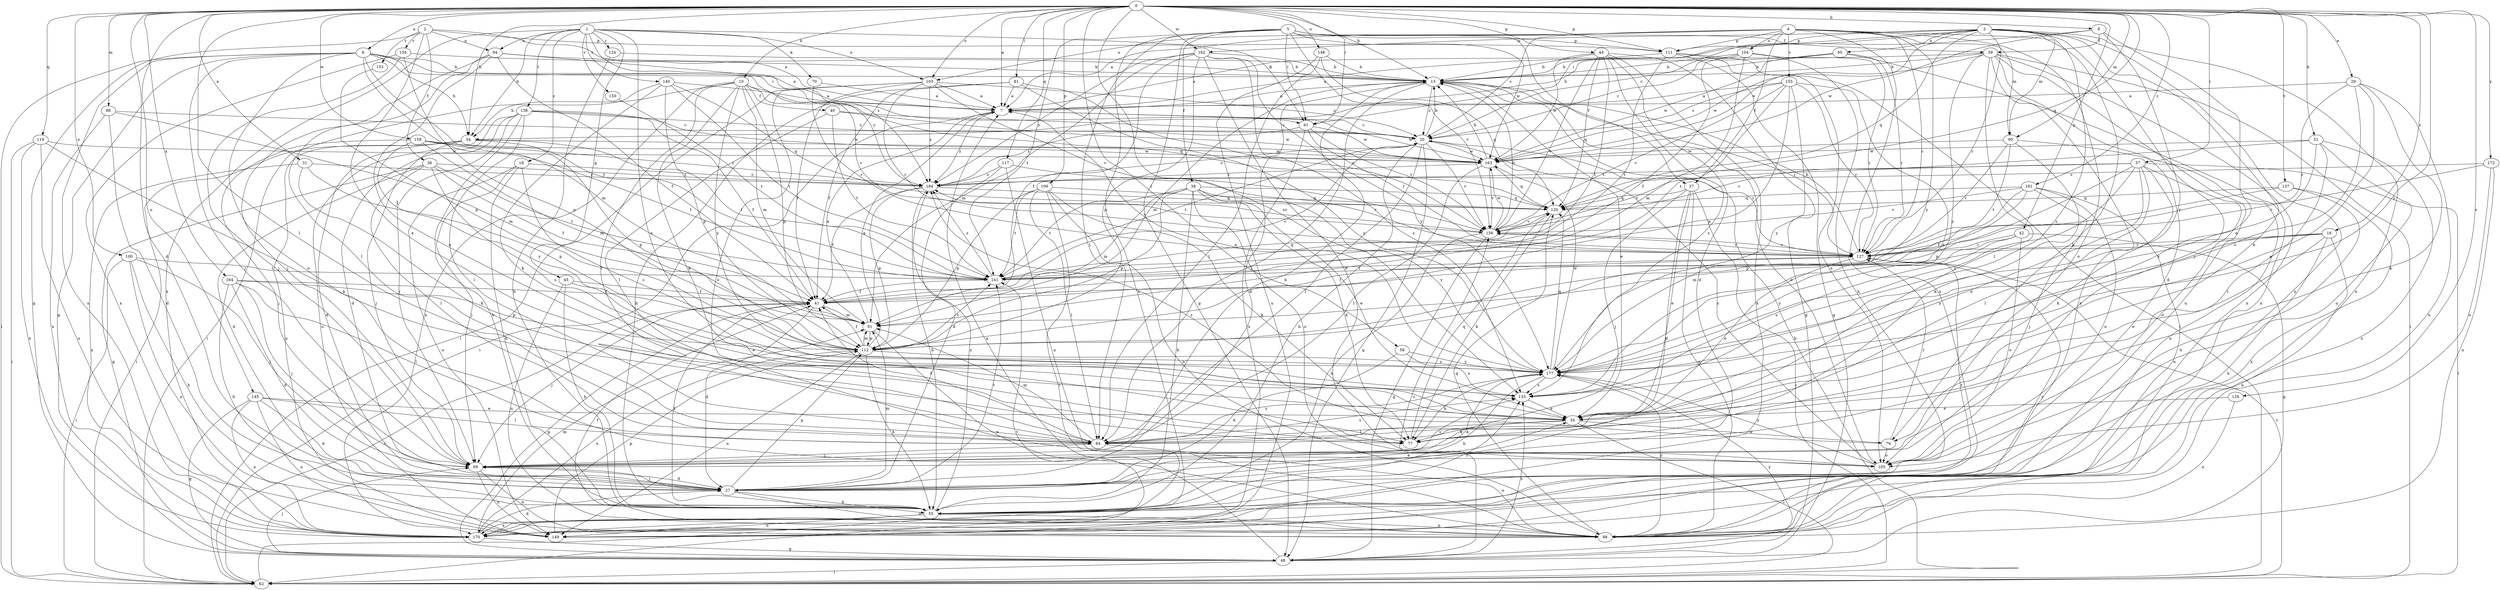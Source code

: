 strict digraph  {
0;
1;
2;
3;
4;
5;
6;
7;
8;
10;
13;
16;
18;
20;
27;
29;
31;
34;
36;
37;
38;
39;
40;
41;
42;
44;
45;
48;
51;
54;
55;
57;
58;
61;
62;
69;
70;
76;
77;
81;
84;
88;
90;
91;
94;
95;
98;
100;
103;
104;
105;
109;
111;
112;
117;
119;
120;
124;
127;
129;
133;
137;
138;
140;
141;
145;
148;
149;
150;
153;
154;
155;
156;
159;
162;
163;
164;
170;
172;
177;
181;
184;
0 -> 6  [label=a];
0 -> 7  [label=a];
0 -> 8  [label=b];
0 -> 10  [label=b];
0 -> 13  [label=b];
0 -> 16  [label=c];
0 -> 27  [label=d];
0 -> 29  [label=e];
0 -> 31  [label=e];
0 -> 42  [label=g];
0 -> 44  [label=g];
0 -> 51  [label=h];
0 -> 54  [label=h];
0 -> 57  [label=i];
0 -> 58  [label=i];
0 -> 61  [label=i];
0 -> 81  [label=l];
0 -> 84  [label=l];
0 -> 88  [label=m];
0 -> 90  [label=m];
0 -> 100  [label=o];
0 -> 103  [label=o];
0 -> 109  [label=p];
0 -> 111  [label=p];
0 -> 117  [label=q];
0 -> 119  [label=q];
0 -> 120  [label=q];
0 -> 129  [label=s];
0 -> 133  [label=s];
0 -> 137  [label=t];
0 -> 145  [label=u];
0 -> 148  [label=u];
0 -> 159  [label=w];
0 -> 162  [label=w];
0 -> 164  [label=x];
0 -> 172  [label=y];
0 -> 177  [label=y];
0 -> 181  [label=z];
1 -> 18  [label=c];
1 -> 34  [label=e];
1 -> 45  [label=g];
1 -> 54  [label=h];
1 -> 61  [label=i];
1 -> 70  [label=k];
1 -> 94  [label=n];
1 -> 103  [label=o];
1 -> 124  [label=r];
1 -> 138  [label=t];
1 -> 140  [label=t];
1 -> 150  [label=v];
1 -> 170  [label=x];
1 -> 184  [label=z];
2 -> 7  [label=a];
2 -> 34  [label=e];
2 -> 36  [label=f];
2 -> 48  [label=g];
2 -> 94  [label=n];
2 -> 111  [label=p];
2 -> 153  [label=v];
2 -> 154  [label=v];
3 -> 20  [label=c];
3 -> 61  [label=i];
3 -> 69  [label=j];
3 -> 76  [label=k];
3 -> 90  [label=m];
3 -> 95  [label=n];
3 -> 98  [label=n];
3 -> 111  [label=p];
3 -> 120  [label=q];
3 -> 127  [label=r];
3 -> 133  [label=s];
3 -> 149  [label=u];
3 -> 162  [label=w];
3 -> 163  [label=w];
4 -> 7  [label=a];
4 -> 20  [label=c];
4 -> 37  [label=f];
4 -> 76  [label=k];
4 -> 90  [label=m];
4 -> 103  [label=o];
4 -> 104  [label=o];
4 -> 105  [label=o];
4 -> 111  [label=p];
4 -> 127  [label=r];
4 -> 155  [label=v];
4 -> 170  [label=x];
4 -> 177  [label=y];
5 -> 37  [label=f];
5 -> 38  [label=f];
5 -> 39  [label=f];
5 -> 48  [label=g];
5 -> 61  [label=i];
5 -> 84  [label=l];
5 -> 111  [label=p];
5 -> 141  [label=t];
5 -> 156  [label=v];
5 -> 163  [label=w];
5 -> 170  [label=x];
6 -> 13  [label=b];
6 -> 48  [label=g];
6 -> 54  [label=h];
6 -> 61  [label=i];
6 -> 62  [label=i];
6 -> 69  [label=j];
6 -> 91  [label=m];
6 -> 105  [label=o];
6 -> 141  [label=t];
6 -> 170  [label=x];
6 -> 184  [label=z];
7 -> 20  [label=c];
7 -> 62  [label=i];
7 -> 163  [label=w];
7 -> 184  [label=z];
8 -> 34  [label=e];
8 -> 39  [label=f];
8 -> 54  [label=h];
8 -> 163  [label=w];
8 -> 177  [label=y];
10 -> 40  [label=f];
10 -> 54  [label=h];
10 -> 77  [label=k];
10 -> 84  [label=l];
10 -> 91  [label=m];
10 -> 112  [label=p];
10 -> 120  [label=q];
10 -> 156  [label=v];
10 -> 170  [label=x];
10 -> 177  [label=y];
13 -> 7  [label=a];
13 -> 20  [label=c];
13 -> 27  [label=d];
13 -> 34  [label=e];
13 -> 84  [label=l];
13 -> 91  [label=m];
13 -> 105  [label=o];
13 -> 127  [label=r];
16 -> 34  [label=e];
16 -> 55  [label=h];
16 -> 91  [label=m];
16 -> 98  [label=n];
16 -> 127  [label=r];
16 -> 177  [label=y];
18 -> 55  [label=h];
18 -> 69  [label=j];
18 -> 133  [label=s];
18 -> 149  [label=u];
18 -> 184  [label=z];
20 -> 13  [label=b];
20 -> 48  [label=g];
20 -> 55  [label=h];
20 -> 84  [label=l];
20 -> 141  [label=t];
20 -> 156  [label=v];
20 -> 163  [label=w];
27 -> 34  [label=e];
27 -> 55  [label=h];
27 -> 69  [label=j];
27 -> 91  [label=m];
27 -> 98  [label=n];
27 -> 112  [label=p];
27 -> 141  [label=t];
29 -> 7  [label=a];
29 -> 34  [label=e];
29 -> 77  [label=k];
29 -> 98  [label=n];
29 -> 127  [label=r];
29 -> 133  [label=s];
31 -> 77  [label=k];
31 -> 112  [label=p];
31 -> 170  [label=x];
31 -> 184  [label=z];
34 -> 62  [label=i];
34 -> 77  [label=k];
34 -> 84  [label=l];
34 -> 76  [label=w];
36 -> 27  [label=d];
36 -> 41  [label=f];
36 -> 48  [label=g];
36 -> 84  [label=l];
36 -> 133  [label=s];
36 -> 141  [label=t];
36 -> 184  [label=z];
37 -> 27  [label=d];
37 -> 34  [label=e];
37 -> 62  [label=i];
37 -> 69  [label=j];
37 -> 98  [label=n];
37 -> 120  [label=q];
38 -> 34  [label=e];
38 -> 55  [label=h];
38 -> 77  [label=k];
38 -> 91  [label=m];
38 -> 105  [label=o];
38 -> 112  [label=p];
38 -> 120  [label=q];
38 -> 141  [label=t];
38 -> 177  [label=y];
39 -> 7  [label=a];
39 -> 13  [label=b];
39 -> 27  [label=d];
39 -> 62  [label=i];
39 -> 84  [label=l];
39 -> 98  [label=n];
39 -> 149  [label=u];
39 -> 163  [label=w];
39 -> 170  [label=x];
39 -> 177  [label=y];
40 -> 20  [label=c];
40 -> 84  [label=l];
40 -> 141  [label=t];
40 -> 163  [label=w];
41 -> 20  [label=c];
41 -> 27  [label=d];
41 -> 48  [label=g];
41 -> 62  [label=i];
41 -> 69  [label=j];
41 -> 91  [label=m];
42 -> 48  [label=g];
42 -> 105  [label=o];
42 -> 127  [label=r];
42 -> 133  [label=s];
42 -> 177  [label=y];
44 -> 13  [label=b];
44 -> 27  [label=d];
44 -> 48  [label=g];
44 -> 120  [label=q];
44 -> 133  [label=s];
44 -> 141  [label=t];
44 -> 156  [label=v];
44 -> 163  [label=w];
44 -> 170  [label=x];
45 -> 34  [label=e];
45 -> 41  [label=f];
45 -> 55  [label=h];
45 -> 98  [label=n];
48 -> 7  [label=a];
48 -> 62  [label=i];
48 -> 69  [label=j];
48 -> 133  [label=s];
48 -> 156  [label=v];
48 -> 177  [label=y];
51 -> 84  [label=l];
51 -> 105  [label=o];
51 -> 156  [label=v];
51 -> 163  [label=w];
51 -> 170  [label=x];
51 -> 177  [label=y];
54 -> 27  [label=d];
54 -> 62  [label=i];
54 -> 69  [label=j];
54 -> 112  [label=p];
54 -> 141  [label=t];
54 -> 149  [label=u];
54 -> 163  [label=w];
55 -> 41  [label=f];
55 -> 98  [label=n];
55 -> 127  [label=r];
55 -> 133  [label=s];
55 -> 149  [label=u];
55 -> 170  [label=x];
55 -> 184  [label=z];
57 -> 34  [label=e];
57 -> 62  [label=i];
57 -> 77  [label=k];
57 -> 84  [label=l];
57 -> 105  [label=o];
57 -> 112  [label=p];
57 -> 156  [label=v];
57 -> 177  [label=y];
57 -> 184  [label=z];
58 -> 27  [label=d];
58 -> 133  [label=s];
58 -> 177  [label=y];
61 -> 127  [label=r];
61 -> 156  [label=v];
61 -> 163  [label=w];
61 -> 170  [label=x];
61 -> 184  [label=z];
62 -> 13  [label=b];
62 -> 127  [label=r];
62 -> 141  [label=t];
69 -> 13  [label=b];
69 -> 27  [label=d];
69 -> 98  [label=n];
69 -> 133  [label=s];
69 -> 149  [label=u];
70 -> 7  [label=a];
70 -> 127  [label=r];
76 -> 105  [label=o];
76 -> 127  [label=r];
76 -> 184  [label=z];
77 -> 120  [label=q];
81 -> 7  [label=a];
81 -> 41  [label=f];
81 -> 55  [label=h];
81 -> 156  [label=v];
81 -> 177  [label=y];
84 -> 41  [label=f];
84 -> 69  [label=j];
84 -> 91  [label=m];
84 -> 98  [label=n];
84 -> 133  [label=s];
84 -> 177  [label=y];
88 -> 20  [label=c];
88 -> 27  [label=d];
88 -> 91  [label=m];
88 -> 170  [label=x];
90 -> 77  [label=k];
90 -> 127  [label=r];
90 -> 141  [label=t];
90 -> 149  [label=u];
90 -> 163  [label=w];
91 -> 7  [label=a];
91 -> 98  [label=n];
91 -> 112  [label=p];
94 -> 7  [label=a];
94 -> 13  [label=b];
94 -> 34  [label=e];
94 -> 41  [label=f];
94 -> 69  [label=j];
94 -> 84  [label=l];
95 -> 7  [label=a];
95 -> 13  [label=b];
95 -> 98  [label=n];
95 -> 127  [label=r];
95 -> 163  [label=w];
98 -> 41  [label=f];
98 -> 120  [label=q];
98 -> 127  [label=r];
98 -> 177  [label=y];
100 -> 55  [label=h];
100 -> 62  [label=i];
100 -> 69  [label=j];
100 -> 98  [label=n];
100 -> 141  [label=t];
103 -> 7  [label=a];
103 -> 20  [label=c];
103 -> 41  [label=f];
103 -> 62  [label=i];
103 -> 105  [label=o];
103 -> 127  [label=r];
103 -> 156  [label=v];
103 -> 184  [label=z];
104 -> 13  [label=b];
104 -> 20  [label=c];
104 -> 41  [label=f];
104 -> 55  [label=h];
104 -> 91  [label=m];
104 -> 127  [label=r];
105 -> 20  [label=c];
105 -> 177  [label=y];
109 -> 62  [label=i];
109 -> 77  [label=k];
109 -> 84  [label=l];
109 -> 98  [label=n];
109 -> 112  [label=p];
109 -> 120  [label=q];
109 -> 141  [label=t];
111 -> 13  [label=b];
111 -> 48  [label=g];
111 -> 62  [label=i];
111 -> 105  [label=o];
111 -> 141  [label=t];
112 -> 7  [label=a];
112 -> 41  [label=f];
112 -> 55  [label=h];
112 -> 91  [label=m];
112 -> 141  [label=t];
112 -> 149  [label=u];
112 -> 170  [label=x];
112 -> 177  [label=y];
117 -> 27  [label=d];
117 -> 98  [label=n];
117 -> 127  [label=r];
117 -> 184  [label=z];
119 -> 62  [label=i];
119 -> 77  [label=k];
119 -> 149  [label=u];
119 -> 163  [label=w];
119 -> 170  [label=x];
120 -> 77  [label=k];
120 -> 156  [label=v];
124 -> 13  [label=b];
124 -> 55  [label=h];
127 -> 13  [label=b];
127 -> 20  [label=c];
127 -> 34  [label=e];
127 -> 41  [label=f];
127 -> 141  [label=t];
127 -> 156  [label=v];
129 -> 34  [label=e];
129 -> 98  [label=n];
133 -> 34  [label=e];
137 -> 55  [label=h];
137 -> 120  [label=q];
137 -> 127  [label=r];
137 -> 170  [label=x];
138 -> 20  [label=c];
138 -> 27  [label=d];
138 -> 41  [label=f];
138 -> 55  [label=h];
138 -> 69  [label=j];
138 -> 84  [label=l];
138 -> 149  [label=u];
138 -> 163  [label=w];
140 -> 7  [label=a];
140 -> 62  [label=i];
140 -> 77  [label=k];
140 -> 112  [label=p];
140 -> 120  [label=q];
140 -> 141  [label=t];
141 -> 41  [label=f];
141 -> 120  [label=q];
141 -> 184  [label=z];
145 -> 27  [label=d];
145 -> 34  [label=e];
145 -> 48  [label=g];
145 -> 84  [label=l];
145 -> 149  [label=u];
145 -> 170  [label=x];
148 -> 13  [label=b];
148 -> 84  [label=l];
148 -> 120  [label=q];
148 -> 149  [label=u];
149 -> 112  [label=p];
150 -> 141  [label=t];
153 -> 112  [label=p];
154 -> 13  [label=b];
154 -> 69  [label=j];
154 -> 112  [label=p];
154 -> 170  [label=x];
155 -> 7  [label=a];
155 -> 20  [label=c];
155 -> 112  [label=p];
155 -> 127  [label=r];
155 -> 133  [label=s];
155 -> 141  [label=t];
155 -> 156  [label=v];
155 -> 177  [label=y];
156 -> 13  [label=b];
156 -> 48  [label=g];
156 -> 55  [label=h];
156 -> 127  [label=r];
156 -> 163  [label=w];
156 -> 184  [label=z];
159 -> 69  [label=j];
159 -> 91  [label=m];
159 -> 141  [label=t];
159 -> 163  [label=w];
159 -> 177  [label=y];
159 -> 184  [label=z];
162 -> 13  [label=b];
162 -> 41  [label=f];
162 -> 91  [label=m];
162 -> 105  [label=o];
162 -> 112  [label=p];
162 -> 133  [label=s];
162 -> 177  [label=y];
162 -> 184  [label=z];
163 -> 13  [label=b];
163 -> 84  [label=l];
163 -> 120  [label=q];
163 -> 156  [label=v];
163 -> 184  [label=z];
164 -> 27  [label=d];
164 -> 41  [label=f];
164 -> 55  [label=h];
164 -> 69  [label=j];
164 -> 84  [label=l];
164 -> 112  [label=p];
170 -> 27  [label=d];
170 -> 48  [label=g];
170 -> 91  [label=m];
172 -> 98  [label=n];
172 -> 105  [label=o];
172 -> 127  [label=r];
172 -> 184  [label=z];
177 -> 7  [label=a];
177 -> 27  [label=d];
177 -> 55  [label=h];
177 -> 77  [label=k];
177 -> 120  [label=q];
177 -> 133  [label=s];
177 -> 163  [label=w];
181 -> 41  [label=f];
181 -> 69  [label=j];
181 -> 98  [label=n];
181 -> 105  [label=o];
181 -> 112  [label=p];
181 -> 120  [label=q];
181 -> 156  [label=v];
184 -> 20  [label=c];
184 -> 41  [label=f];
184 -> 55  [label=h];
184 -> 112  [label=p];
184 -> 120  [label=q];
}
